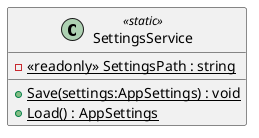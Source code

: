 @startuml
class SettingsService <<static>> {
    - {static} <<readonly>> SettingsPath : string
    + {static} Save(settings:AppSettings) : void
    + {static} Load() : AppSettings
}
@enduml
